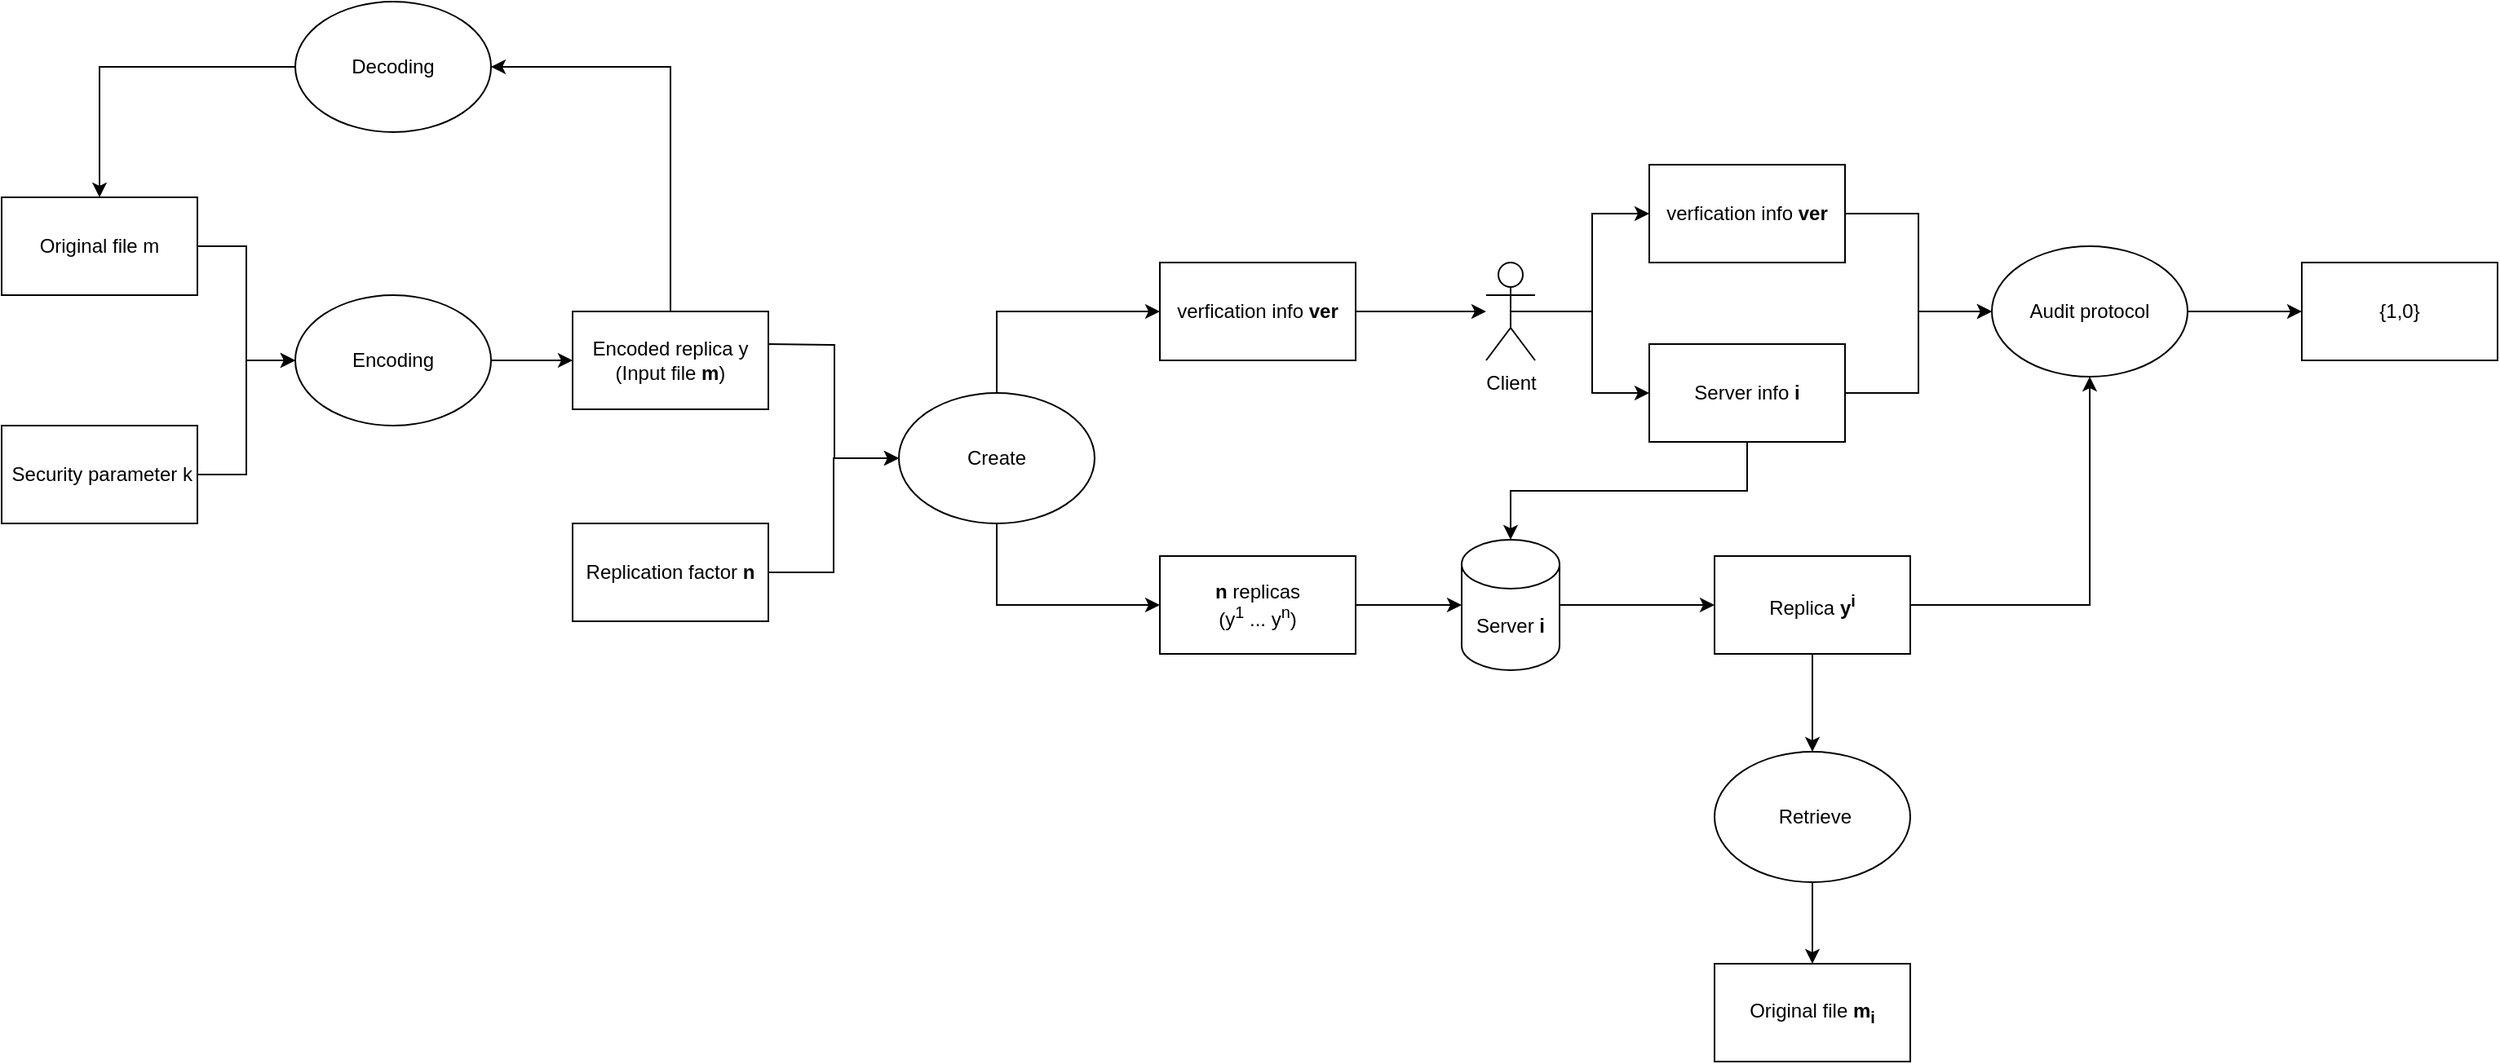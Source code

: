 <mxfile version="16.5.3" type="github" pages="2">
  <diagram id="9_w7Xt2W6R9c-NubSUa6" name="Proof of Replication">
    <mxGraphModel dx="1647" dy="831" grid="1" gridSize="10" guides="1" tooltips="1" connect="1" arrows="1" fold="1" page="1" pageScale="1" pageWidth="827" pageHeight="1169" math="0" shadow="0">
      <root>
        <mxCell id="CsMOR79Jrtvkc_RoAu5d-0" />
        <mxCell id="CsMOR79Jrtvkc_RoAu5d-1" parent="CsMOR79Jrtvkc_RoAu5d-0" />
        <mxCell id="CsMOR79Jrtvkc_RoAu5d-44" style="edgeStyle=orthogonalEdgeStyle;rounded=0;orthogonalLoop=1;jettySize=auto;html=1;exitX=1;exitY=0.5;exitDx=0;exitDy=0;entryX=0;entryY=0.5;entryDx=0;entryDy=0;" edge="1" parent="CsMOR79Jrtvkc_RoAu5d-1" source="CsMOR79Jrtvkc_RoAu5d-4" target="CsMOR79Jrtvkc_RoAu5d-43">
          <mxGeometry relative="1" as="geometry" />
        </mxCell>
        <mxCell id="CsMOR79Jrtvkc_RoAu5d-4" value="Audit protocol" style="ellipse;whiteSpace=wrap;html=1;" vertex="1" parent="CsMOR79Jrtvkc_RoAu5d-1">
          <mxGeometry x="1791" y="420" width="120" height="80" as="geometry" />
        </mxCell>
        <mxCell id="CsMOR79Jrtvkc_RoAu5d-47" value="" style="edgeStyle=orthogonalEdgeStyle;rounded=0;orthogonalLoop=1;jettySize=auto;html=1;" edge="1" parent="CsMOR79Jrtvkc_RoAu5d-1" source="CsMOR79Jrtvkc_RoAu5d-5" target="CsMOR79Jrtvkc_RoAu5d-23">
          <mxGeometry relative="1" as="geometry" />
        </mxCell>
        <mxCell id="CsMOR79Jrtvkc_RoAu5d-5" value="&amp;nbsp;Retrieve" style="ellipse;whiteSpace=wrap;html=1;" vertex="1" parent="CsMOR79Jrtvkc_RoAu5d-1">
          <mxGeometry x="1621" y="730" width="120" height="80" as="geometry" />
        </mxCell>
        <mxCell id="CsMOR79Jrtvkc_RoAu5d-15" style="edgeStyle=orthogonalEdgeStyle;rounded=0;orthogonalLoop=1;jettySize=auto;html=1;exitX=0.5;exitY=1;exitDx=0;exitDy=0;entryX=0;entryY=0.5;entryDx=0;entryDy=0;" edge="1" parent="CsMOR79Jrtvkc_RoAu5d-1" source="CsMOR79Jrtvkc_RoAu5d-6" target="CsMOR79Jrtvkc_RoAu5d-14">
          <mxGeometry relative="1" as="geometry" />
        </mxCell>
        <mxCell id="CsMOR79Jrtvkc_RoAu5d-16" style="edgeStyle=orthogonalEdgeStyle;rounded=0;orthogonalLoop=1;jettySize=auto;html=1;exitX=0.5;exitY=0;exitDx=0;exitDy=0;entryX=0;entryY=0.5;entryDx=0;entryDy=0;" edge="1" parent="CsMOR79Jrtvkc_RoAu5d-1" source="CsMOR79Jrtvkc_RoAu5d-6" target="CsMOR79Jrtvkc_RoAu5d-13">
          <mxGeometry relative="1" as="geometry" />
        </mxCell>
        <mxCell id="CsMOR79Jrtvkc_RoAu5d-6" value="Create" style="ellipse;whiteSpace=wrap;html=1;" vertex="1" parent="CsMOR79Jrtvkc_RoAu5d-1">
          <mxGeometry x="1121" y="510" width="120" height="80" as="geometry" />
        </mxCell>
        <mxCell id="CsMOR79Jrtvkc_RoAu5d-10" style="edgeStyle=orthogonalEdgeStyle;rounded=0;orthogonalLoop=1;jettySize=auto;html=1;exitX=1;exitY=0.5;exitDx=0;exitDy=0;entryX=0;entryY=0.5;entryDx=0;entryDy=0;" edge="1" parent="CsMOR79Jrtvkc_RoAu5d-1" target="CsMOR79Jrtvkc_RoAu5d-6">
          <mxGeometry relative="1" as="geometry">
            <mxPoint x="1041" y="480" as="sourcePoint" />
          </mxGeometry>
        </mxCell>
        <mxCell id="CsMOR79Jrtvkc_RoAu5d-30" style="edgeStyle=orthogonalEdgeStyle;rounded=0;orthogonalLoop=1;jettySize=auto;html=1;exitX=0.5;exitY=0.5;exitDx=0;exitDy=0;exitPerimeter=0;entryX=0;entryY=0.5;entryDx=0;entryDy=0;" edge="1" parent="CsMOR79Jrtvkc_RoAu5d-1" source="CsMOR79Jrtvkc_RoAu5d-8" target="CsMOR79Jrtvkc_RoAu5d-32">
          <mxGeometry relative="1" as="geometry" />
        </mxCell>
        <mxCell id="CsMOR79Jrtvkc_RoAu5d-34" style="edgeStyle=orthogonalEdgeStyle;rounded=0;orthogonalLoop=1;jettySize=auto;html=1;exitX=0.5;exitY=0.5;exitDx=0;exitDy=0;exitPerimeter=0;entryX=0;entryY=0.5;entryDx=0;entryDy=0;" edge="1" parent="CsMOR79Jrtvkc_RoAu5d-1" source="CsMOR79Jrtvkc_RoAu5d-8" target="CsMOR79Jrtvkc_RoAu5d-33">
          <mxGeometry relative="1" as="geometry" />
        </mxCell>
        <mxCell id="CsMOR79Jrtvkc_RoAu5d-8" value="Client" style="shape=umlActor;verticalLabelPosition=bottom;verticalAlign=top;html=1;outlineConnect=0;" vertex="1" parent="CsMOR79Jrtvkc_RoAu5d-1">
          <mxGeometry x="1481" y="430" width="30" height="60" as="geometry" />
        </mxCell>
        <mxCell id="CsMOR79Jrtvkc_RoAu5d-11" style="edgeStyle=orthogonalEdgeStyle;rounded=0;orthogonalLoop=1;jettySize=auto;html=1;exitX=1;exitY=0.5;exitDx=0;exitDy=0;" edge="1" parent="CsMOR79Jrtvkc_RoAu5d-1" source="CsMOR79Jrtvkc_RoAu5d-9">
          <mxGeometry relative="1" as="geometry">
            <mxPoint x="1121" y="550" as="targetPoint" />
            <Array as="points">
              <mxPoint x="1081" y="620" />
              <mxPoint x="1081" y="550" />
            </Array>
          </mxGeometry>
        </mxCell>
        <mxCell id="CsMOR79Jrtvkc_RoAu5d-9" value="Replication factor &lt;b&gt;n&lt;/b&gt;" style="rounded=0;whiteSpace=wrap;html=1;" vertex="1" parent="CsMOR79Jrtvkc_RoAu5d-1">
          <mxGeometry x="921" y="590" width="120" height="60" as="geometry" />
        </mxCell>
        <mxCell id="CsMOR79Jrtvkc_RoAu5d-18" style="edgeStyle=orthogonalEdgeStyle;rounded=0;orthogonalLoop=1;jettySize=auto;html=1;" edge="1" parent="CsMOR79Jrtvkc_RoAu5d-1" source="CsMOR79Jrtvkc_RoAu5d-13" target="CsMOR79Jrtvkc_RoAu5d-8">
          <mxGeometry relative="1" as="geometry" />
        </mxCell>
        <mxCell id="CsMOR79Jrtvkc_RoAu5d-13" value="verfication info &lt;b&gt;ver&lt;/b&gt;" style="rounded=0;whiteSpace=wrap;html=1;" vertex="1" parent="CsMOR79Jrtvkc_RoAu5d-1">
          <mxGeometry x="1281" y="430" width="120" height="60" as="geometry" />
        </mxCell>
        <mxCell id="CsMOR79Jrtvkc_RoAu5d-20" style="edgeStyle=orthogonalEdgeStyle;rounded=0;orthogonalLoop=1;jettySize=auto;html=1;exitX=1;exitY=0.5;exitDx=0;exitDy=0;entryX=0;entryY=0.5;entryDx=0;entryDy=0;entryPerimeter=0;" edge="1" parent="CsMOR79Jrtvkc_RoAu5d-1" source="CsMOR79Jrtvkc_RoAu5d-14" target="CsMOR79Jrtvkc_RoAu5d-19">
          <mxGeometry relative="1" as="geometry" />
        </mxCell>
        <mxCell id="CsMOR79Jrtvkc_RoAu5d-14" value="&lt;b&gt;n&lt;/b&gt; replicas&lt;br&gt;(y&lt;sup&gt;1&lt;/sup&gt; ... y&lt;sup&gt;n&lt;/sup&gt;)" style="rounded=0;whiteSpace=wrap;html=1;" vertex="1" parent="CsMOR79Jrtvkc_RoAu5d-1">
          <mxGeometry x="1281" y="610" width="120" height="60" as="geometry" />
        </mxCell>
        <mxCell id="CsMOR79Jrtvkc_RoAu5d-41" style="edgeStyle=orthogonalEdgeStyle;rounded=0;orthogonalLoop=1;jettySize=auto;html=1;exitX=1;exitY=0;exitDx=0;exitDy=52.5;exitPerimeter=0;entryX=0;entryY=0.5;entryDx=0;entryDy=0;" edge="1" parent="CsMOR79Jrtvkc_RoAu5d-1" source="CsMOR79Jrtvkc_RoAu5d-19" target="CsMOR79Jrtvkc_RoAu5d-38">
          <mxGeometry relative="1" as="geometry">
            <Array as="points">
              <mxPoint x="1526" y="640" />
            </Array>
          </mxGeometry>
        </mxCell>
        <mxCell id="CsMOR79Jrtvkc_RoAu5d-19" value="Server &lt;b&gt;i&lt;/b&gt;" style="shape=cylinder3;whiteSpace=wrap;html=1;boundedLbl=1;backgroundOutline=1;size=15;" vertex="1" parent="CsMOR79Jrtvkc_RoAu5d-1">
          <mxGeometry x="1466" y="600" width="60" height="80" as="geometry" />
        </mxCell>
        <mxCell id="CsMOR79Jrtvkc_RoAu5d-23" value="Original file &lt;b&gt;m&lt;sub&gt;i&lt;/sub&gt;&lt;/b&gt;" style="rounded=0;whiteSpace=wrap;html=1;" vertex="1" parent="CsMOR79Jrtvkc_RoAu5d-1">
          <mxGeometry x="1621" y="860" width="120" height="60" as="geometry" />
        </mxCell>
        <mxCell id="CsMOR79Jrtvkc_RoAu5d-36" style="edgeStyle=orthogonalEdgeStyle;rounded=0;orthogonalLoop=1;jettySize=auto;html=1;entryX=0;entryY=0.5;entryDx=0;entryDy=0;" edge="1" parent="CsMOR79Jrtvkc_RoAu5d-1" source="CsMOR79Jrtvkc_RoAu5d-32" target="CsMOR79Jrtvkc_RoAu5d-4">
          <mxGeometry relative="1" as="geometry" />
        </mxCell>
        <mxCell id="CsMOR79Jrtvkc_RoAu5d-32" value="verfication info &lt;b&gt;ver&lt;/b&gt;" style="rounded=0;whiteSpace=wrap;html=1;" vertex="1" parent="CsMOR79Jrtvkc_RoAu5d-1">
          <mxGeometry x="1581" y="370" width="120" height="60" as="geometry" />
        </mxCell>
        <mxCell id="CsMOR79Jrtvkc_RoAu5d-35" style="edgeStyle=orthogonalEdgeStyle;rounded=0;orthogonalLoop=1;jettySize=auto;html=1;exitX=0.5;exitY=1;exitDx=0;exitDy=0;entryX=0.5;entryY=0;entryDx=0;entryDy=0;entryPerimeter=0;" edge="1" parent="CsMOR79Jrtvkc_RoAu5d-1" source="CsMOR79Jrtvkc_RoAu5d-33" target="CsMOR79Jrtvkc_RoAu5d-19">
          <mxGeometry relative="1" as="geometry">
            <Array as="points">
              <mxPoint x="1641" y="570" />
              <mxPoint x="1496" y="570" />
            </Array>
          </mxGeometry>
        </mxCell>
        <mxCell id="CsMOR79Jrtvkc_RoAu5d-37" style="edgeStyle=orthogonalEdgeStyle;rounded=0;orthogonalLoop=1;jettySize=auto;html=1;entryX=0;entryY=0.5;entryDx=0;entryDy=0;" edge="1" parent="CsMOR79Jrtvkc_RoAu5d-1" source="CsMOR79Jrtvkc_RoAu5d-33" target="CsMOR79Jrtvkc_RoAu5d-4">
          <mxGeometry relative="1" as="geometry" />
        </mxCell>
        <mxCell id="CsMOR79Jrtvkc_RoAu5d-33" value="Server info &lt;b&gt;i&lt;/b&gt;" style="rounded=0;whiteSpace=wrap;html=1;" vertex="1" parent="CsMOR79Jrtvkc_RoAu5d-1">
          <mxGeometry x="1581" y="480" width="120" height="60" as="geometry" />
        </mxCell>
        <mxCell id="CsMOR79Jrtvkc_RoAu5d-42" style="edgeStyle=orthogonalEdgeStyle;rounded=0;orthogonalLoop=1;jettySize=auto;html=1;entryX=0.5;entryY=1;entryDx=0;entryDy=0;" edge="1" parent="CsMOR79Jrtvkc_RoAu5d-1" source="CsMOR79Jrtvkc_RoAu5d-38" target="CsMOR79Jrtvkc_RoAu5d-4">
          <mxGeometry relative="1" as="geometry" />
        </mxCell>
        <mxCell id="CsMOR79Jrtvkc_RoAu5d-46" style="edgeStyle=orthogonalEdgeStyle;rounded=0;orthogonalLoop=1;jettySize=auto;html=1;exitX=0.5;exitY=1;exitDx=0;exitDy=0;entryX=0.5;entryY=0;entryDx=0;entryDy=0;" edge="1" parent="CsMOR79Jrtvkc_RoAu5d-1" source="CsMOR79Jrtvkc_RoAu5d-38" target="CsMOR79Jrtvkc_RoAu5d-5">
          <mxGeometry relative="1" as="geometry" />
        </mxCell>
        <mxCell id="CsMOR79Jrtvkc_RoAu5d-38" value="Replica &lt;b&gt;y&lt;sup&gt;i&lt;/sup&gt;&lt;/b&gt;" style="rounded=0;whiteSpace=wrap;html=1;" vertex="1" parent="CsMOR79Jrtvkc_RoAu5d-1">
          <mxGeometry x="1621" y="610" width="120" height="60" as="geometry" />
        </mxCell>
        <mxCell id="CsMOR79Jrtvkc_RoAu5d-43" value="{1,0}" style="rounded=0;whiteSpace=wrap;html=1;" vertex="1" parent="CsMOR79Jrtvkc_RoAu5d-1">
          <mxGeometry x="1981" y="430" width="120" height="60" as="geometry" />
        </mxCell>
        <mxCell id="PXQkRS7_e4gf5sgH-leh-0" style="edgeStyle=orthogonalEdgeStyle;rounded=0;orthogonalLoop=1;jettySize=auto;html=1;entryX=0;entryY=0.5;entryDx=0;entryDy=0;" edge="1" parent="CsMOR79Jrtvkc_RoAu5d-1" source="PXQkRS7_e4gf5sgH-leh-1" target="PXQkRS7_e4gf5sgH-leh-5">
          <mxGeometry relative="1" as="geometry" />
        </mxCell>
        <mxCell id="PXQkRS7_e4gf5sgH-leh-1" value="Original file m" style="rounded=0;whiteSpace=wrap;html=1;" vertex="1" parent="CsMOR79Jrtvkc_RoAu5d-1">
          <mxGeometry x="571" y="390" width="120" height="60" as="geometry" />
        </mxCell>
        <mxCell id="PXQkRS7_e4gf5sgH-leh-2" style="edgeStyle=orthogonalEdgeStyle;rounded=0;orthogonalLoop=1;jettySize=auto;html=1;" edge="1" parent="CsMOR79Jrtvkc_RoAu5d-1" source="PXQkRS7_e4gf5sgH-leh-3" target="PXQkRS7_e4gf5sgH-leh-5">
          <mxGeometry relative="1" as="geometry" />
        </mxCell>
        <mxCell id="PXQkRS7_e4gf5sgH-leh-3" value="&amp;nbsp;Security parameter k" style="rounded=0;whiteSpace=wrap;html=1;" vertex="1" parent="CsMOR79Jrtvkc_RoAu5d-1">
          <mxGeometry x="571" y="530" width="120" height="60" as="geometry" />
        </mxCell>
        <mxCell id="PXQkRS7_e4gf5sgH-leh-4" style="edgeStyle=orthogonalEdgeStyle;rounded=0;orthogonalLoop=1;jettySize=auto;html=1;exitX=1;exitY=0.5;exitDx=0;exitDy=0;entryX=0;entryY=0.5;entryDx=0;entryDy=0;" edge="1" parent="CsMOR79Jrtvkc_RoAu5d-1" source="PXQkRS7_e4gf5sgH-leh-5" target="PXQkRS7_e4gf5sgH-leh-7">
          <mxGeometry relative="1" as="geometry">
            <mxPoint x="921" y="490" as="targetPoint" />
          </mxGeometry>
        </mxCell>
        <mxCell id="PXQkRS7_e4gf5sgH-leh-5" value="Encoding" style="ellipse;whiteSpace=wrap;html=1;" vertex="1" parent="CsMOR79Jrtvkc_RoAu5d-1">
          <mxGeometry x="751" y="450" width="120" height="80" as="geometry" />
        </mxCell>
        <mxCell id="PXQkRS7_e4gf5sgH-leh-6" style="edgeStyle=orthogonalEdgeStyle;rounded=0;orthogonalLoop=1;jettySize=auto;html=1;entryX=1;entryY=0.5;entryDx=0;entryDy=0;exitX=0.5;exitY=0;exitDx=0;exitDy=0;" edge="1" parent="CsMOR79Jrtvkc_RoAu5d-1" source="PXQkRS7_e4gf5sgH-leh-7" target="PXQkRS7_e4gf5sgH-leh-9">
          <mxGeometry relative="1" as="geometry">
            <Array as="points">
              <mxPoint x="981" y="310" />
            </Array>
            <mxPoint x="981" y="460" as="sourcePoint" />
          </mxGeometry>
        </mxCell>
        <mxCell id="PXQkRS7_e4gf5sgH-leh-7" value="Encoded replica y&lt;br&gt;(Input file&amp;nbsp;&lt;b&gt;m&lt;/b&gt;)" style="rounded=0;whiteSpace=wrap;html=1;" vertex="1" parent="CsMOR79Jrtvkc_RoAu5d-1">
          <mxGeometry x="921" y="460" width="120" height="60" as="geometry" />
        </mxCell>
        <mxCell id="PXQkRS7_e4gf5sgH-leh-8" style="edgeStyle=orthogonalEdgeStyle;rounded=0;orthogonalLoop=1;jettySize=auto;html=1;exitX=0;exitY=0.5;exitDx=0;exitDy=0;entryX=0.5;entryY=0;entryDx=0;entryDy=0;" edge="1" parent="CsMOR79Jrtvkc_RoAu5d-1" source="PXQkRS7_e4gf5sgH-leh-9" target="PXQkRS7_e4gf5sgH-leh-1">
          <mxGeometry relative="1" as="geometry" />
        </mxCell>
        <mxCell id="PXQkRS7_e4gf5sgH-leh-9" value="Decoding" style="ellipse;whiteSpace=wrap;html=1;" vertex="1" parent="CsMOR79Jrtvkc_RoAu5d-1">
          <mxGeometry x="751" y="270" width="120" height="80" as="geometry" />
        </mxCell>
      </root>
    </mxGraphModel>
  </diagram>
  <diagram id="jqbYGn1dfHmkfen5rfAA" name="Public verification">
    <mxGraphModel dx="1066" dy="538" grid="1" gridSize="10" guides="1" tooltips="1" connect="1" arrows="1" fold="1" page="1" pageScale="1" pageWidth="827" pageHeight="1169" math="0" shadow="0">
      <root>
        <mxCell id="LILTNqf_JdKuduORGuz9-0" />
        <mxCell id="LILTNqf_JdKuduORGuz9-1" parent="LILTNqf_JdKuduORGuz9-0" />
        <mxCell id="LILTNqf_JdKuduORGuz9-18" style="edgeStyle=orthogonalEdgeStyle;rounded=0;orthogonalLoop=1;jettySize=auto;html=1;exitX=1;exitY=0.5;exitDx=0;exitDy=0;entryX=0;entryY=0.5;entryDx=0;entryDy=0;" edge="1" parent="LILTNqf_JdKuduORGuz9-1" source="LILTNqf_JdKuduORGuz9-16" target="LILTNqf_JdKuduORGuz9-17">
          <mxGeometry relative="1" as="geometry" />
        </mxCell>
        <mxCell id="LILTNqf_JdKuduORGuz9-16" value="Audit" style="rounded=0;whiteSpace=wrap;html=1;" vertex="1" parent="LILTNqf_JdKuduORGuz9-1">
          <mxGeometry x="505" y="230" width="165" height="270" as="geometry" />
        </mxCell>
        <mxCell id="LILTNqf_JdKuduORGuz9-7" style="edgeStyle=orthogonalEdgeStyle;rounded=0;orthogonalLoop=1;jettySize=auto;html=1;entryX=0;entryY=0.5;entryDx=0;entryDy=0;exitX=0.5;exitY=1;exitDx=0;exitDy=0;" edge="1" parent="LILTNqf_JdKuduORGuz9-1" source="LILTNqf_JdKuduORGuz9-2" target="LILTNqf_JdKuduORGuz9-6">
          <mxGeometry relative="1" as="geometry" />
        </mxCell>
        <mxCell id="LILTNqf_JdKuduORGuz9-8" style="edgeStyle=orthogonalEdgeStyle;rounded=0;orthogonalLoop=1;jettySize=auto;html=1;exitX=0.5;exitY=0;exitDx=0;exitDy=0;entryX=0;entryY=0.5;entryDx=0;entryDy=0;" edge="1" parent="LILTNqf_JdKuduORGuz9-1" source="LILTNqf_JdKuduORGuz9-2" target="LILTNqf_JdKuduORGuz9-5">
          <mxGeometry relative="1" as="geometry" />
        </mxCell>
        <mxCell id="LILTNqf_JdKuduORGuz9-2" value="Gen" style="ellipse;whiteSpace=wrap;html=1;" vertex="1" parent="LILTNqf_JdKuduORGuz9-1">
          <mxGeometry x="210" y="330" width="120" height="80" as="geometry" />
        </mxCell>
        <mxCell id="LILTNqf_JdKuduORGuz9-4" style="edgeStyle=orthogonalEdgeStyle;rounded=0;orthogonalLoop=1;jettySize=auto;html=1;exitX=1;exitY=0.5;exitDx=0;exitDy=0;entryX=0;entryY=0.5;entryDx=0;entryDy=0;" edge="1" parent="LILTNqf_JdKuduORGuz9-1" source="LILTNqf_JdKuduORGuz9-3" target="LILTNqf_JdKuduORGuz9-2">
          <mxGeometry relative="1" as="geometry" />
        </mxCell>
        <mxCell id="LILTNqf_JdKuduORGuz9-3" value="Input file F" style="rounded=0;whiteSpace=wrap;html=1;" vertex="1" parent="LILTNqf_JdKuduORGuz9-1">
          <mxGeometry x="30" y="340" width="120" height="60" as="geometry" />
        </mxCell>
        <mxCell id="LILTNqf_JdKuduORGuz9-12" style="edgeStyle=orthogonalEdgeStyle;rounded=0;orthogonalLoop=1;jettySize=auto;html=1;entryX=0.5;entryY=1;entryDx=0;entryDy=0;entryPerimeter=0;" edge="1" parent="LILTNqf_JdKuduORGuz9-1" source="LILTNqf_JdKuduORGuz9-5" target="LILTNqf_JdKuduORGuz9-11">
          <mxGeometry relative="1" as="geometry" />
        </mxCell>
        <mxCell id="LILTNqf_JdKuduORGuz9-14" style="edgeStyle=orthogonalEdgeStyle;rounded=0;orthogonalLoop=1;jettySize=auto;html=1;exitX=1;exitY=0.5;exitDx=0;exitDy=0;entryX=0;entryY=0.5;entryDx=0;entryDy=0;" edge="1" parent="LILTNqf_JdKuduORGuz9-1" source="LILTNqf_JdKuduORGuz9-5" target="LILTNqf_JdKuduORGuz9-10">
          <mxGeometry relative="1" as="geometry" />
        </mxCell>
        <mxCell id="LILTNqf_JdKuduORGuz9-5" value="Output file F&lt;sup&gt;*&lt;/sup&gt;" style="rounded=0;whiteSpace=wrap;html=1;" vertex="1" parent="LILTNqf_JdKuduORGuz9-1">
          <mxGeometry x="360" y="270" width="120" height="60" as="geometry" />
        </mxCell>
        <mxCell id="LILTNqf_JdKuduORGuz9-15" style="edgeStyle=orthogonalEdgeStyle;rounded=0;orthogonalLoop=1;jettySize=auto;html=1;exitX=1;exitY=0.5;exitDx=0;exitDy=0;entryX=0;entryY=0.5;entryDx=0;entryDy=0;" edge="1" parent="LILTNqf_JdKuduORGuz9-1" source="LILTNqf_JdKuduORGuz9-6" target="LILTNqf_JdKuduORGuz9-13">
          <mxGeometry relative="1" as="geometry" />
        </mxCell>
        <mxCell id="LILTNqf_JdKuduORGuz9-6" value="tag&lt;br&gt;(verification information)" style="rounded=0;whiteSpace=wrap;html=1;" vertex="1" parent="LILTNqf_JdKuduORGuz9-1">
          <mxGeometry x="360" y="410" width="120" height="60" as="geometry" />
        </mxCell>
        <mxCell id="LILTNqf_JdKuduORGuz9-10" value="P" style="ellipse;whiteSpace=wrap;html=1;" vertex="1" parent="LILTNqf_JdKuduORGuz9-1">
          <mxGeometry x="530" y="260" width="120" height="80" as="geometry" />
        </mxCell>
        <mxCell id="LILTNqf_JdKuduORGuz9-11" value="Storer" style="shape=cylinder3;whiteSpace=wrap;html=1;boundedLbl=1;backgroundOutline=1;size=15;" vertex="1" parent="LILTNqf_JdKuduORGuz9-1">
          <mxGeometry x="390" y="130" width="60" height="80" as="geometry" />
        </mxCell>
        <mxCell id="LILTNqf_JdKuduORGuz9-13" value="v" style="ellipse;whiteSpace=wrap;html=1;" vertex="1" parent="LILTNqf_JdKuduORGuz9-1">
          <mxGeometry x="530" y="400" width="120" height="80" as="geometry" />
        </mxCell>
        <mxCell id="LILTNqf_JdKuduORGuz9-17" value="&lt;span&gt;{1,0}&lt;/span&gt;" style="rounded=0;whiteSpace=wrap;html=1;" vertex="1" parent="LILTNqf_JdKuduORGuz9-1">
          <mxGeometry x="800" y="335" width="120" height="60" as="geometry" />
        </mxCell>
        <mxCell id="SGx2l1pewlEMKEyqTsgz-0" value="&amp;lt;P(F*), V(t)&amp;gt;" style="text;html=1;align=center;verticalAlign=middle;resizable=0;points=[];autosize=1;strokeColor=none;fillColor=none;" vertex="1" parent="LILTNqf_JdKuduORGuz9-1">
          <mxGeometry x="700" y="340" width="80" height="20" as="geometry" />
        </mxCell>
      </root>
    </mxGraphModel>
  </diagram>
</mxfile>

